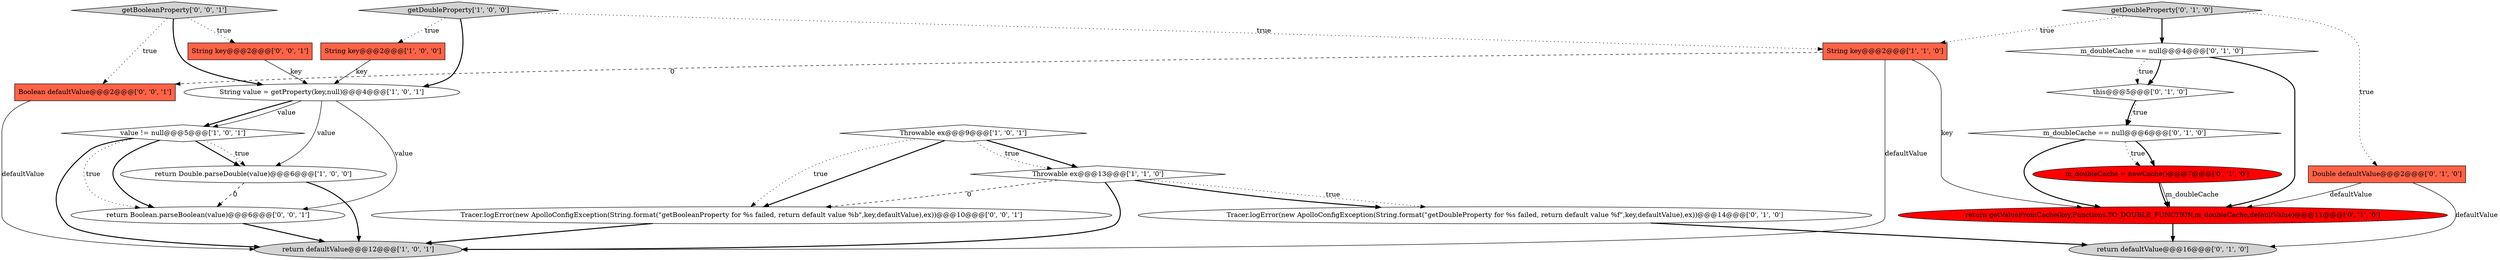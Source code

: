 digraph {
18 [style = filled, label = "getBooleanProperty['0', '0', '1']", fillcolor = lightgray, shape = diamond image = "AAA0AAABBB3BBB"];
10 [style = filled, label = "Tracer.logError(new ApolloConfigException(String.format(\"getDoubleProperty for %s failed, return default value %f\",key,defaultValue),ex))@@@14@@@['0', '1', '0']", fillcolor = white, shape = ellipse image = "AAA0AAABBB2BBB"];
5 [style = filled, label = "return Double.parseDouble(value)@@@6@@@['1', '0', '0']", fillcolor = white, shape = ellipse image = "AAA0AAABBB1BBB"];
12 [style = filled, label = "return defaultValue@@@16@@@['0', '1', '0']", fillcolor = lightgray, shape = ellipse image = "AAA0AAABBB2BBB"];
21 [style = filled, label = "Boolean defaultValue@@@2@@@['0', '0', '1']", fillcolor = tomato, shape = box image = "AAA0AAABBB3BBB"];
4 [style = filled, label = "String key@@@2@@@['1', '0', '0']", fillcolor = tomato, shape = box image = "AAA0AAABBB1BBB"];
1 [style = filled, label = "value != null@@@5@@@['1', '0', '1']", fillcolor = white, shape = diamond image = "AAA0AAABBB1BBB"];
14 [style = filled, label = "m_doubleCache == null@@@4@@@['0', '1', '0']", fillcolor = white, shape = diamond image = "AAA0AAABBB2BBB"];
7 [style = filled, label = "return defaultValue@@@12@@@['1', '0', '1']", fillcolor = lightgray, shape = ellipse image = "AAA0AAABBB1BBB"];
15 [style = filled, label = "getDoubleProperty['0', '1', '0']", fillcolor = lightgray, shape = diamond image = "AAA0AAABBB2BBB"];
22 [style = filled, label = "return Boolean.parseBoolean(value)@@@6@@@['0', '0', '1']", fillcolor = white, shape = ellipse image = "AAA0AAABBB3BBB"];
0 [style = filled, label = "getDoubleProperty['1', '0', '0']", fillcolor = lightgray, shape = diamond image = "AAA0AAABBB1BBB"];
20 [style = filled, label = "Tracer.logError(new ApolloConfigException(String.format(\"getBooleanProperty for %s failed, return default value %b\",key,defaultValue),ex))@@@10@@@['0', '0', '1']", fillcolor = white, shape = ellipse image = "AAA0AAABBB3BBB"];
2 [style = filled, label = "String value = getProperty(key,null)@@@4@@@['1', '0', '1']", fillcolor = white, shape = ellipse image = "AAA0AAABBB1BBB"];
16 [style = filled, label = "m_doubleCache == null@@@6@@@['0', '1', '0']", fillcolor = white, shape = diamond image = "AAA0AAABBB2BBB"];
19 [style = filled, label = "String key@@@2@@@['0', '0', '1']", fillcolor = tomato, shape = box image = "AAA0AAABBB3BBB"];
17 [style = filled, label = "this@@@5@@@['0', '1', '0']", fillcolor = white, shape = diamond image = "AAA0AAABBB2BBB"];
8 [style = filled, label = "String key@@@2@@@['1', '1', '0']", fillcolor = tomato, shape = box image = "AAA0AAABBB1BBB"];
6 [style = filled, label = "Throwable ex@@@13@@@['1', '1', '0']", fillcolor = white, shape = diamond image = "AAA0AAABBB1BBB"];
13 [style = filled, label = "Double defaultValue@@@2@@@['0', '1', '0']", fillcolor = tomato, shape = box image = "AAA0AAABBB2BBB"];
3 [style = filled, label = "Throwable ex@@@9@@@['1', '0', '1']", fillcolor = white, shape = diamond image = "AAA0AAABBB1BBB"];
9 [style = filled, label = "m_doubleCache = newCache()@@@7@@@['0', '1', '0']", fillcolor = red, shape = ellipse image = "AAA1AAABBB2BBB"];
11 [style = filled, label = "return getValueFromCache(key,Functions.TO_DOUBLE_FUNCTION,m_doubleCache,defaultValue)@@@11@@@['0', '1', '0']", fillcolor = red, shape = ellipse image = "AAA1AAABBB2BBB"];
1->5 [style = bold, label=""];
16->9 [style = dotted, label="true"];
8->11 [style = solid, label="key"];
16->11 [style = bold, label=""];
9->11 [style = bold, label=""];
15->14 [style = bold, label=""];
6->20 [style = dashed, label="0"];
2->1 [style = bold, label=""];
0->2 [style = bold, label=""];
0->4 [style = dotted, label="true"];
1->22 [style = dotted, label="true"];
18->19 [style = dotted, label="true"];
18->21 [style = dotted, label="true"];
3->6 [style = bold, label=""];
21->7 [style = solid, label="defaultValue"];
8->7 [style = solid, label="defaultValue"];
9->11 [style = solid, label="m_doubleCache"];
14->17 [style = bold, label=""];
11->12 [style = bold, label=""];
8->21 [style = dashed, label="0"];
18->2 [style = bold, label=""];
3->6 [style = dotted, label="true"];
13->12 [style = solid, label="defaultValue"];
2->22 [style = solid, label="value"];
1->7 [style = bold, label=""];
22->7 [style = bold, label=""];
15->13 [style = dotted, label="true"];
1->22 [style = bold, label=""];
19->2 [style = solid, label="key"];
0->8 [style = dotted, label="true"];
17->16 [style = dotted, label="true"];
14->17 [style = dotted, label="true"];
6->10 [style = dotted, label="true"];
2->1 [style = solid, label="value"];
3->20 [style = bold, label=""];
15->8 [style = dotted, label="true"];
10->12 [style = bold, label=""];
6->10 [style = bold, label=""];
5->7 [style = bold, label=""];
20->7 [style = bold, label=""];
6->7 [style = bold, label=""];
13->11 [style = solid, label="defaultValue"];
4->2 [style = solid, label="key"];
14->11 [style = bold, label=""];
1->5 [style = dotted, label="true"];
16->9 [style = bold, label=""];
17->16 [style = bold, label=""];
2->5 [style = solid, label="value"];
3->20 [style = dotted, label="true"];
5->22 [style = dashed, label="0"];
}
